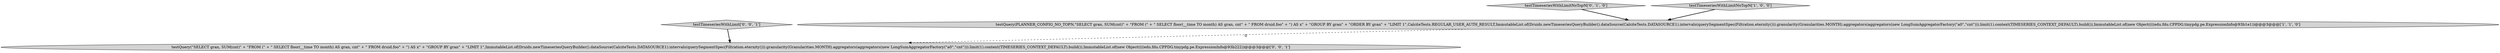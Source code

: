 digraph {
0 [style = filled, label = "testQuery(PLANNER_CONFIG_NO_TOPN,\"SELECT gran, SUM(cnt)\" + \"FROM (\" + \" SELECT floor(__time TO month) AS gran, cnt\" + \" FROM druid.foo\" + \") AS x\" + \"GROUP BY gran\" + \"ORDER BY gran\" + \"LIMIT 1\",CalciteTests.REGULAR_USER_AUTH_RESULT,ImmutableList.of(Druids.newTimeseriesQueryBuilder().dataSource(CalciteTests.DATASOURCE1).intervals(querySegmentSpec(Filtration.eternity())).granularity(Granularities.MONTH).aggregators(aggregators(new LongSumAggregatorFactory(\"a0\",\"cnt\"))).limit(1).context(TIMESERIES_CONTEXT_DEFAULT).build()),ImmutableList.of(new Object((((edu.fdu.CPPDG.tinypdg.pe.ExpressionInfo@93b1e1))@@@3@@@['1', '1', '0']", fillcolor = lightgray, shape = ellipse image = "AAA0AAABBB1BBB"];
2 [style = filled, label = "testTimeseriesWithLimitNoTopN['0', '1', '0']", fillcolor = lightgray, shape = diamond image = "AAA0AAABBB2BBB"];
3 [style = filled, label = "testTimeseriesWithLimit['0', '0', '1']", fillcolor = lightgray, shape = diamond image = "AAA0AAABBB3BBB"];
1 [style = filled, label = "testTimeseriesWithLimitNoTopN['1', '0', '0']", fillcolor = lightgray, shape = diamond image = "AAA0AAABBB1BBB"];
4 [style = filled, label = "testQuery(\"SELECT gran, SUM(cnt)\" + \"FROM (\" + \" SELECT floor(__time TO month) AS gran, cnt\" + \" FROM druid.foo\" + \") AS x\" + \"GROUP BY gran\" + \"LIMIT 1\",ImmutableList.of(Druids.newTimeseriesQueryBuilder().dataSource(CalciteTests.DATASOURCE1).intervals(querySegmentSpec(Filtration.eternity())).granularity(Granularities.MONTH).aggregators(aggregators(new LongSumAggregatorFactory(\"a0\",\"cnt\"))).limit(1).context(TIMESERIES_CONTEXT_DEFAULT).build()),ImmutableList.of(new Object((((edu.fdu.CPPDG.tinypdg.pe.ExpressionInfo@93b222))@@@3@@@['0', '0', '1']", fillcolor = lightgray, shape = ellipse image = "AAA0AAABBB3BBB"];
2->0 [style = bold, label=""];
1->0 [style = bold, label=""];
3->4 [style = bold, label=""];
0->4 [style = dashed, label="0"];
}
